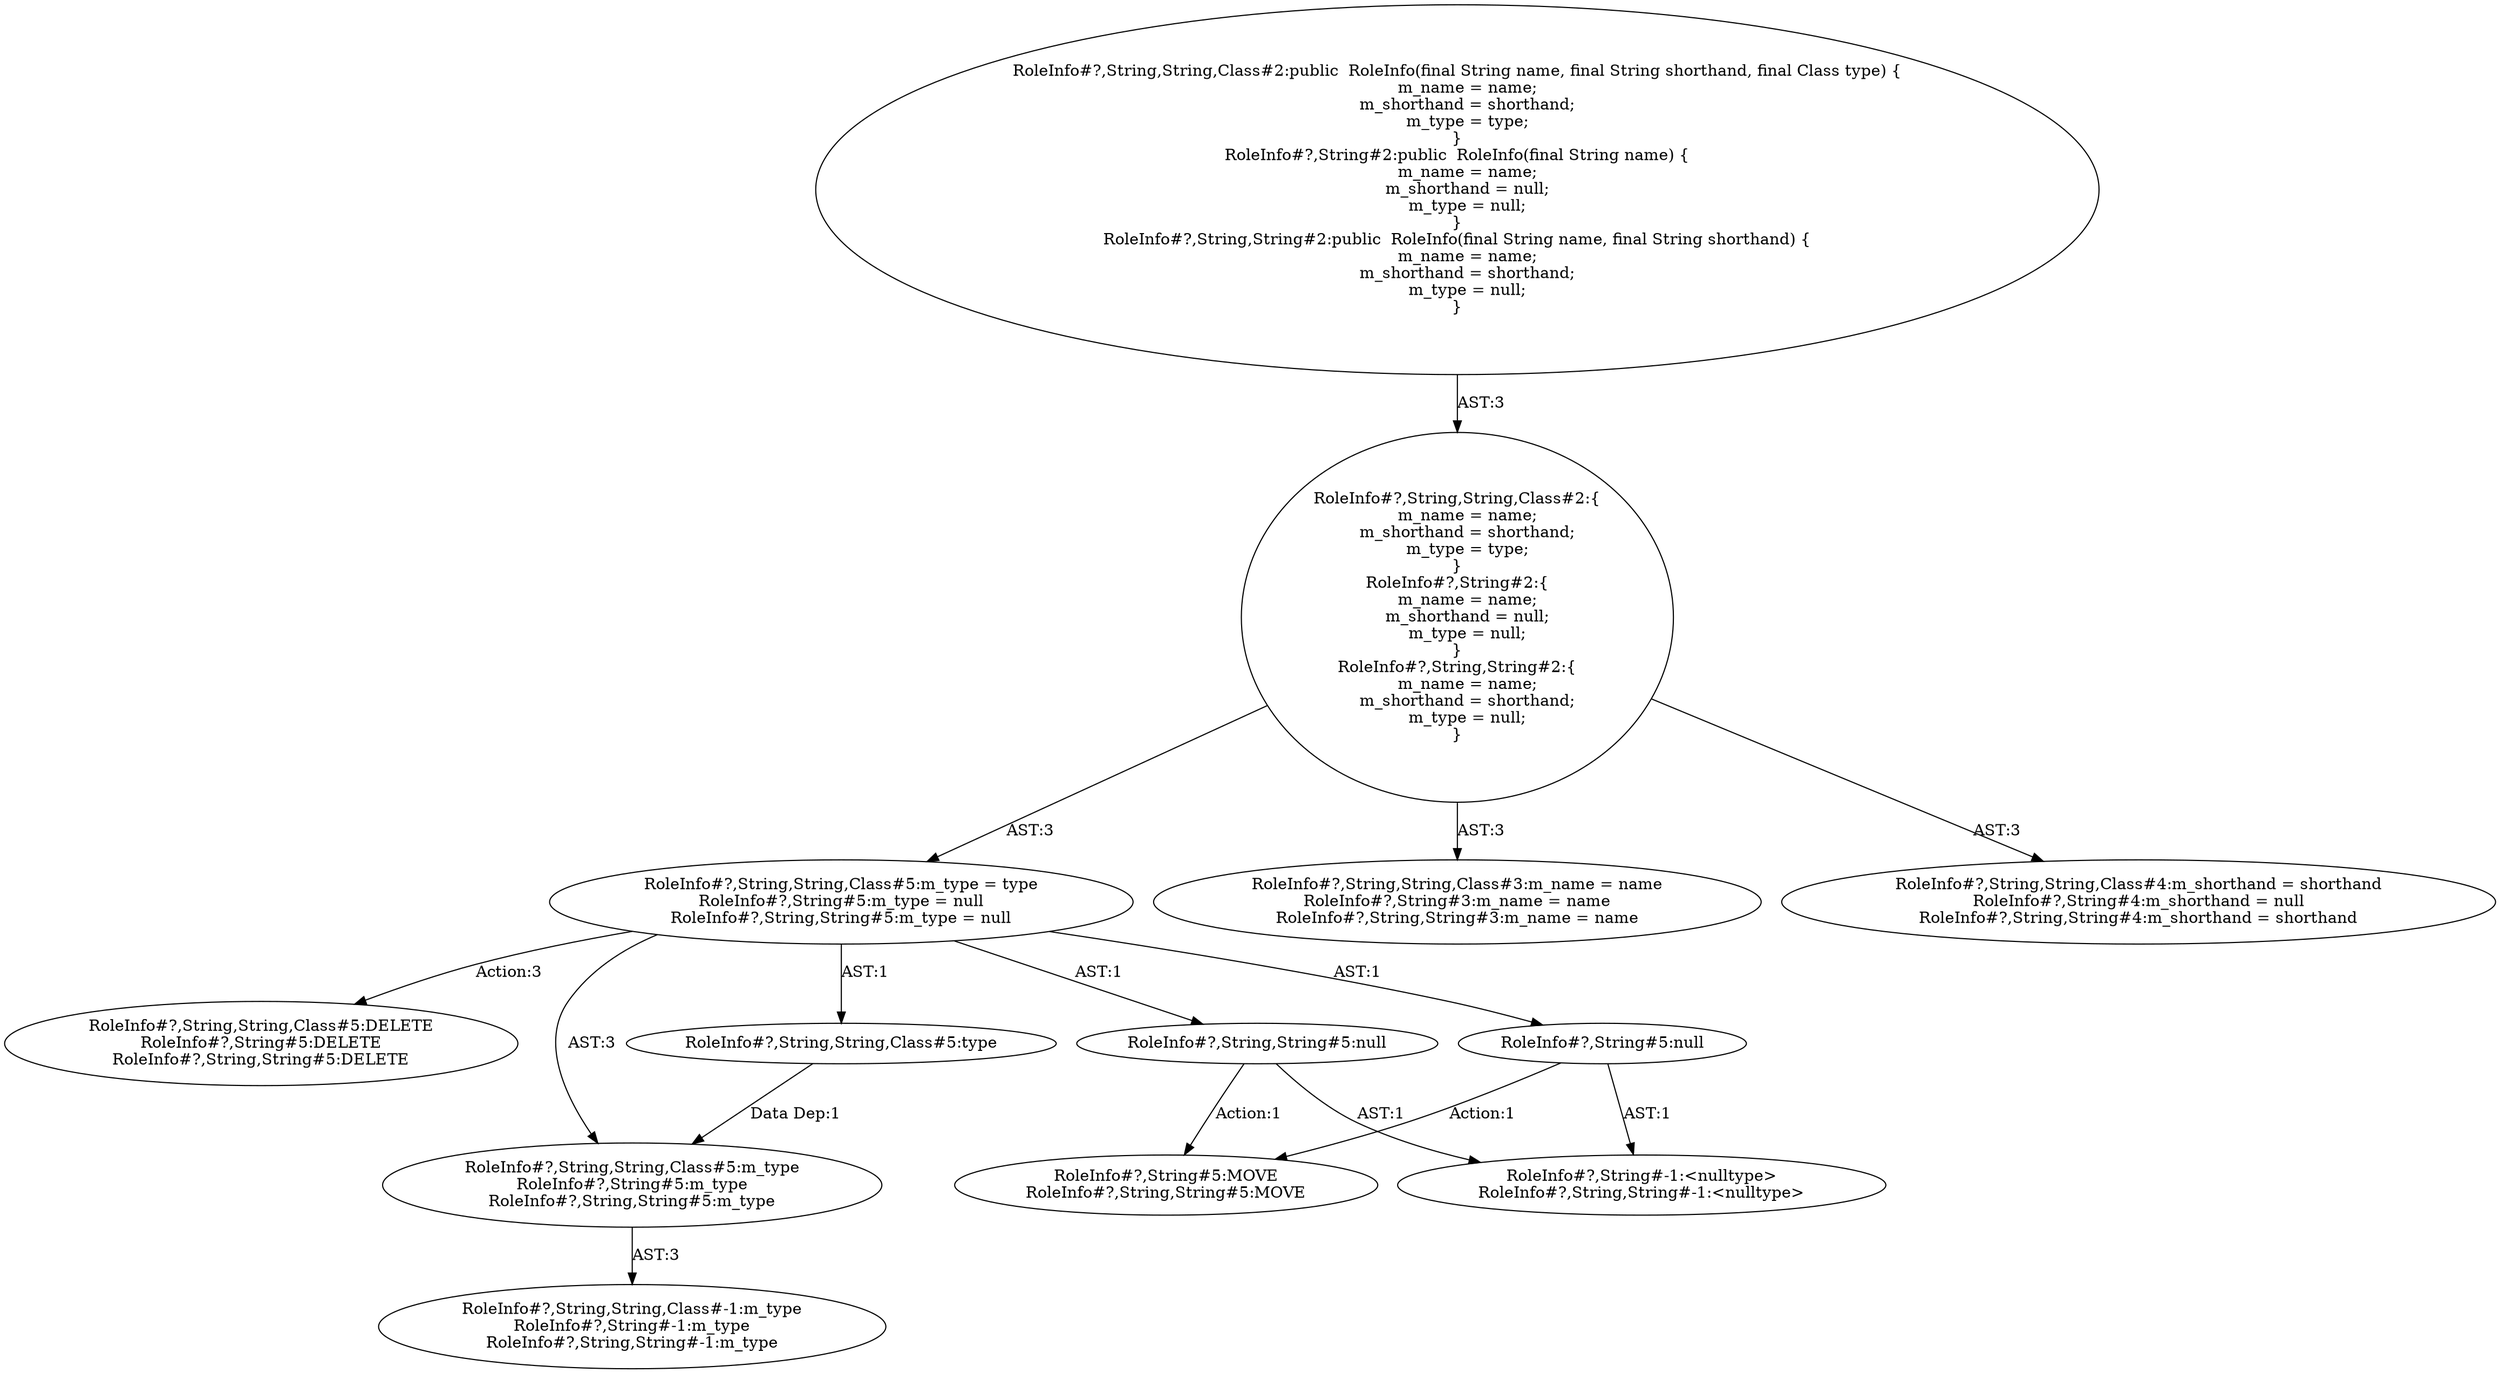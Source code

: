 digraph "Pattern" {
0 [label="RoleInfo#?,String,String,Class#5:DELETE
RoleInfo#?,String#5:DELETE
RoleInfo#?,String,String#5:DELETE" shape=ellipse]
1 [label="RoleInfo#?,String,String,Class#5:m_type = type
RoleInfo#?,String#5:m_type = null
RoleInfo#?,String,String#5:m_type = null" shape=ellipse]
2 [label="RoleInfo#?,String,String,Class#2:\{
    m_name = name;
    m_shorthand = shorthand;
    m_type = type;
\}
RoleInfo#?,String#2:\{
    m_name = name;
    m_shorthand = null;
    m_type = null;
\}
RoleInfo#?,String,String#2:\{
    m_name = name;
    m_shorthand = shorthand;
    m_type = null;
\}" shape=ellipse]
3 [label="RoleInfo#?,String,String,Class#2:public  RoleInfo(final String name, final String shorthand, final Class type) \{
    m_name = name;
    m_shorthand = shorthand;
    m_type = type;
\}
RoleInfo#?,String#2:public  RoleInfo(final String name) \{
    m_name = name;
    m_shorthand = null;
    m_type = null;
\}
RoleInfo#?,String,String#2:public  RoleInfo(final String name, final String shorthand) \{
    m_name = name;
    m_shorthand = shorthand;
    m_type = null;
\}" shape=ellipse]
4 [label="RoleInfo#?,String,String,Class#3:m_name = name
RoleInfo#?,String#3:m_name = name
RoleInfo#?,String,String#3:m_name = name" shape=ellipse]
5 [label="RoleInfo#?,String,String,Class#4:m_shorthand = shorthand
RoleInfo#?,String#4:m_shorthand = null
RoleInfo#?,String,String#4:m_shorthand = shorthand" shape=ellipse]
6 [label="RoleInfo#?,String,String,Class#5:m_type
RoleInfo#?,String#5:m_type
RoleInfo#?,String,String#5:m_type" shape=ellipse]
7 [label="RoleInfo#?,String,String,Class#5:type" shape=ellipse]
8 [label="RoleInfo#?,String,String,Class#-1:m_type
RoleInfo#?,String#-1:m_type
RoleInfo#?,String,String#-1:m_type" shape=ellipse]
9 [label="RoleInfo#?,String#5:null" shape=ellipse]
10 [label="RoleInfo#?,String#-1:<nulltype>
RoleInfo#?,String,String#-1:<nulltype>" shape=ellipse]
11 [label="RoleInfo#?,String#5:MOVE
RoleInfo#?,String,String#5:MOVE" shape=ellipse]
12 [label="RoleInfo#?,String,String#5:null" shape=ellipse]
1 -> 0 [label="Action:3"];
1 -> 6 [label="AST:3"];
1 -> 7 [label="AST:1"];
1 -> 9 [label="AST:1"];
1 -> 12 [label="AST:1"];
2 -> 1 [label="AST:3"];
2 -> 4 [label="AST:3"];
2 -> 5 [label="AST:3"];
3 -> 2 [label="AST:3"];
6 -> 8 [label="AST:3"];
7 -> 6 [label="Data Dep:1"];
9 -> 10 [label="AST:1"];
9 -> 11 [label="Action:1"];
12 -> 10 [label="AST:1"];
12 -> 11 [label="Action:1"];
}